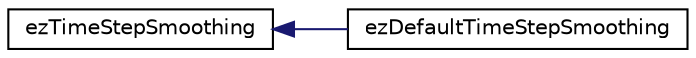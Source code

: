 digraph "Graphical Class Hierarchy"
{
 // LATEX_PDF_SIZE
  edge [fontname="Helvetica",fontsize="10",labelfontname="Helvetica",labelfontsize="10"];
  node [fontname="Helvetica",fontsize="10",shape=record];
  rankdir="LR";
  Node0 [label="ezTimeStepSmoothing",height=0.2,width=0.4,color="black", fillcolor="white", style="filled",URL="$d1/db8/classez_time_step_smoothing.htm",tooltip="Base class for all time step smoothing algorithms."];
  Node0 -> Node1 [dir="back",color="midnightblue",fontsize="10",style="solid",fontname="Helvetica"];
  Node1 [label="ezDefaultTimeStepSmoothing",height=0.2,width=0.4,color="black", fillcolor="white", style="filled",URL="$df/d56/classez_default_time_step_smoothing.htm",tooltip="Implements a simple time step smoothing algorithm."];
}
